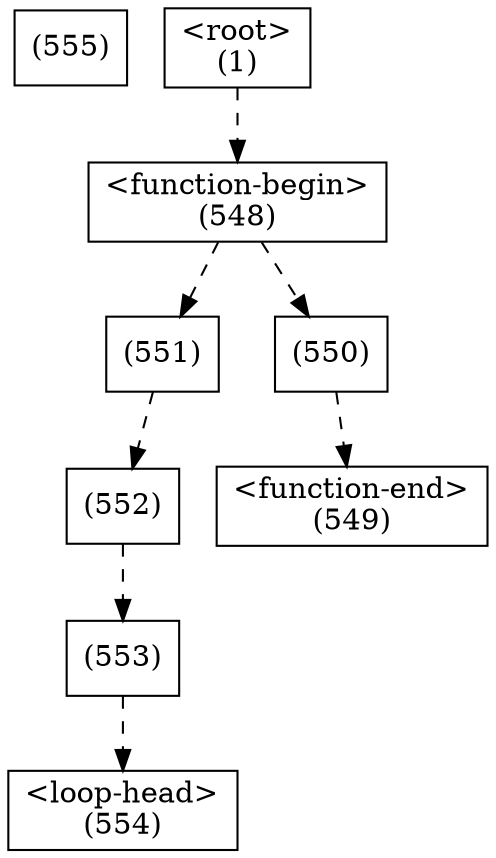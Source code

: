 digraph graphname {
n555 [shape=box,label="(555)"];
n554 [shape=box,label="<loop-head>
(554)"];
n553 -> n554[style="dashed"];
n553 [shape=box,label="(553)"];
n552 -> n553[style="dashed"];
n552 [shape=box,label="(552)"];
n551 -> n552[style="dashed"];
n551 [shape=box,label="(551)"];
n548 -> n551[style="dashed"];
n550 [shape=box,label="(550)"];
n548 -> n550[style="dashed"];
n549 [shape=box,label="<function-end>
(549)"];
n550 -> n549[style="dashed"];
n548 [shape=box,label="<function-begin>
(548)"];
n1 -> n548[style="dashed"];
n1 [shape=box,label="<root>
(1)"];
}
